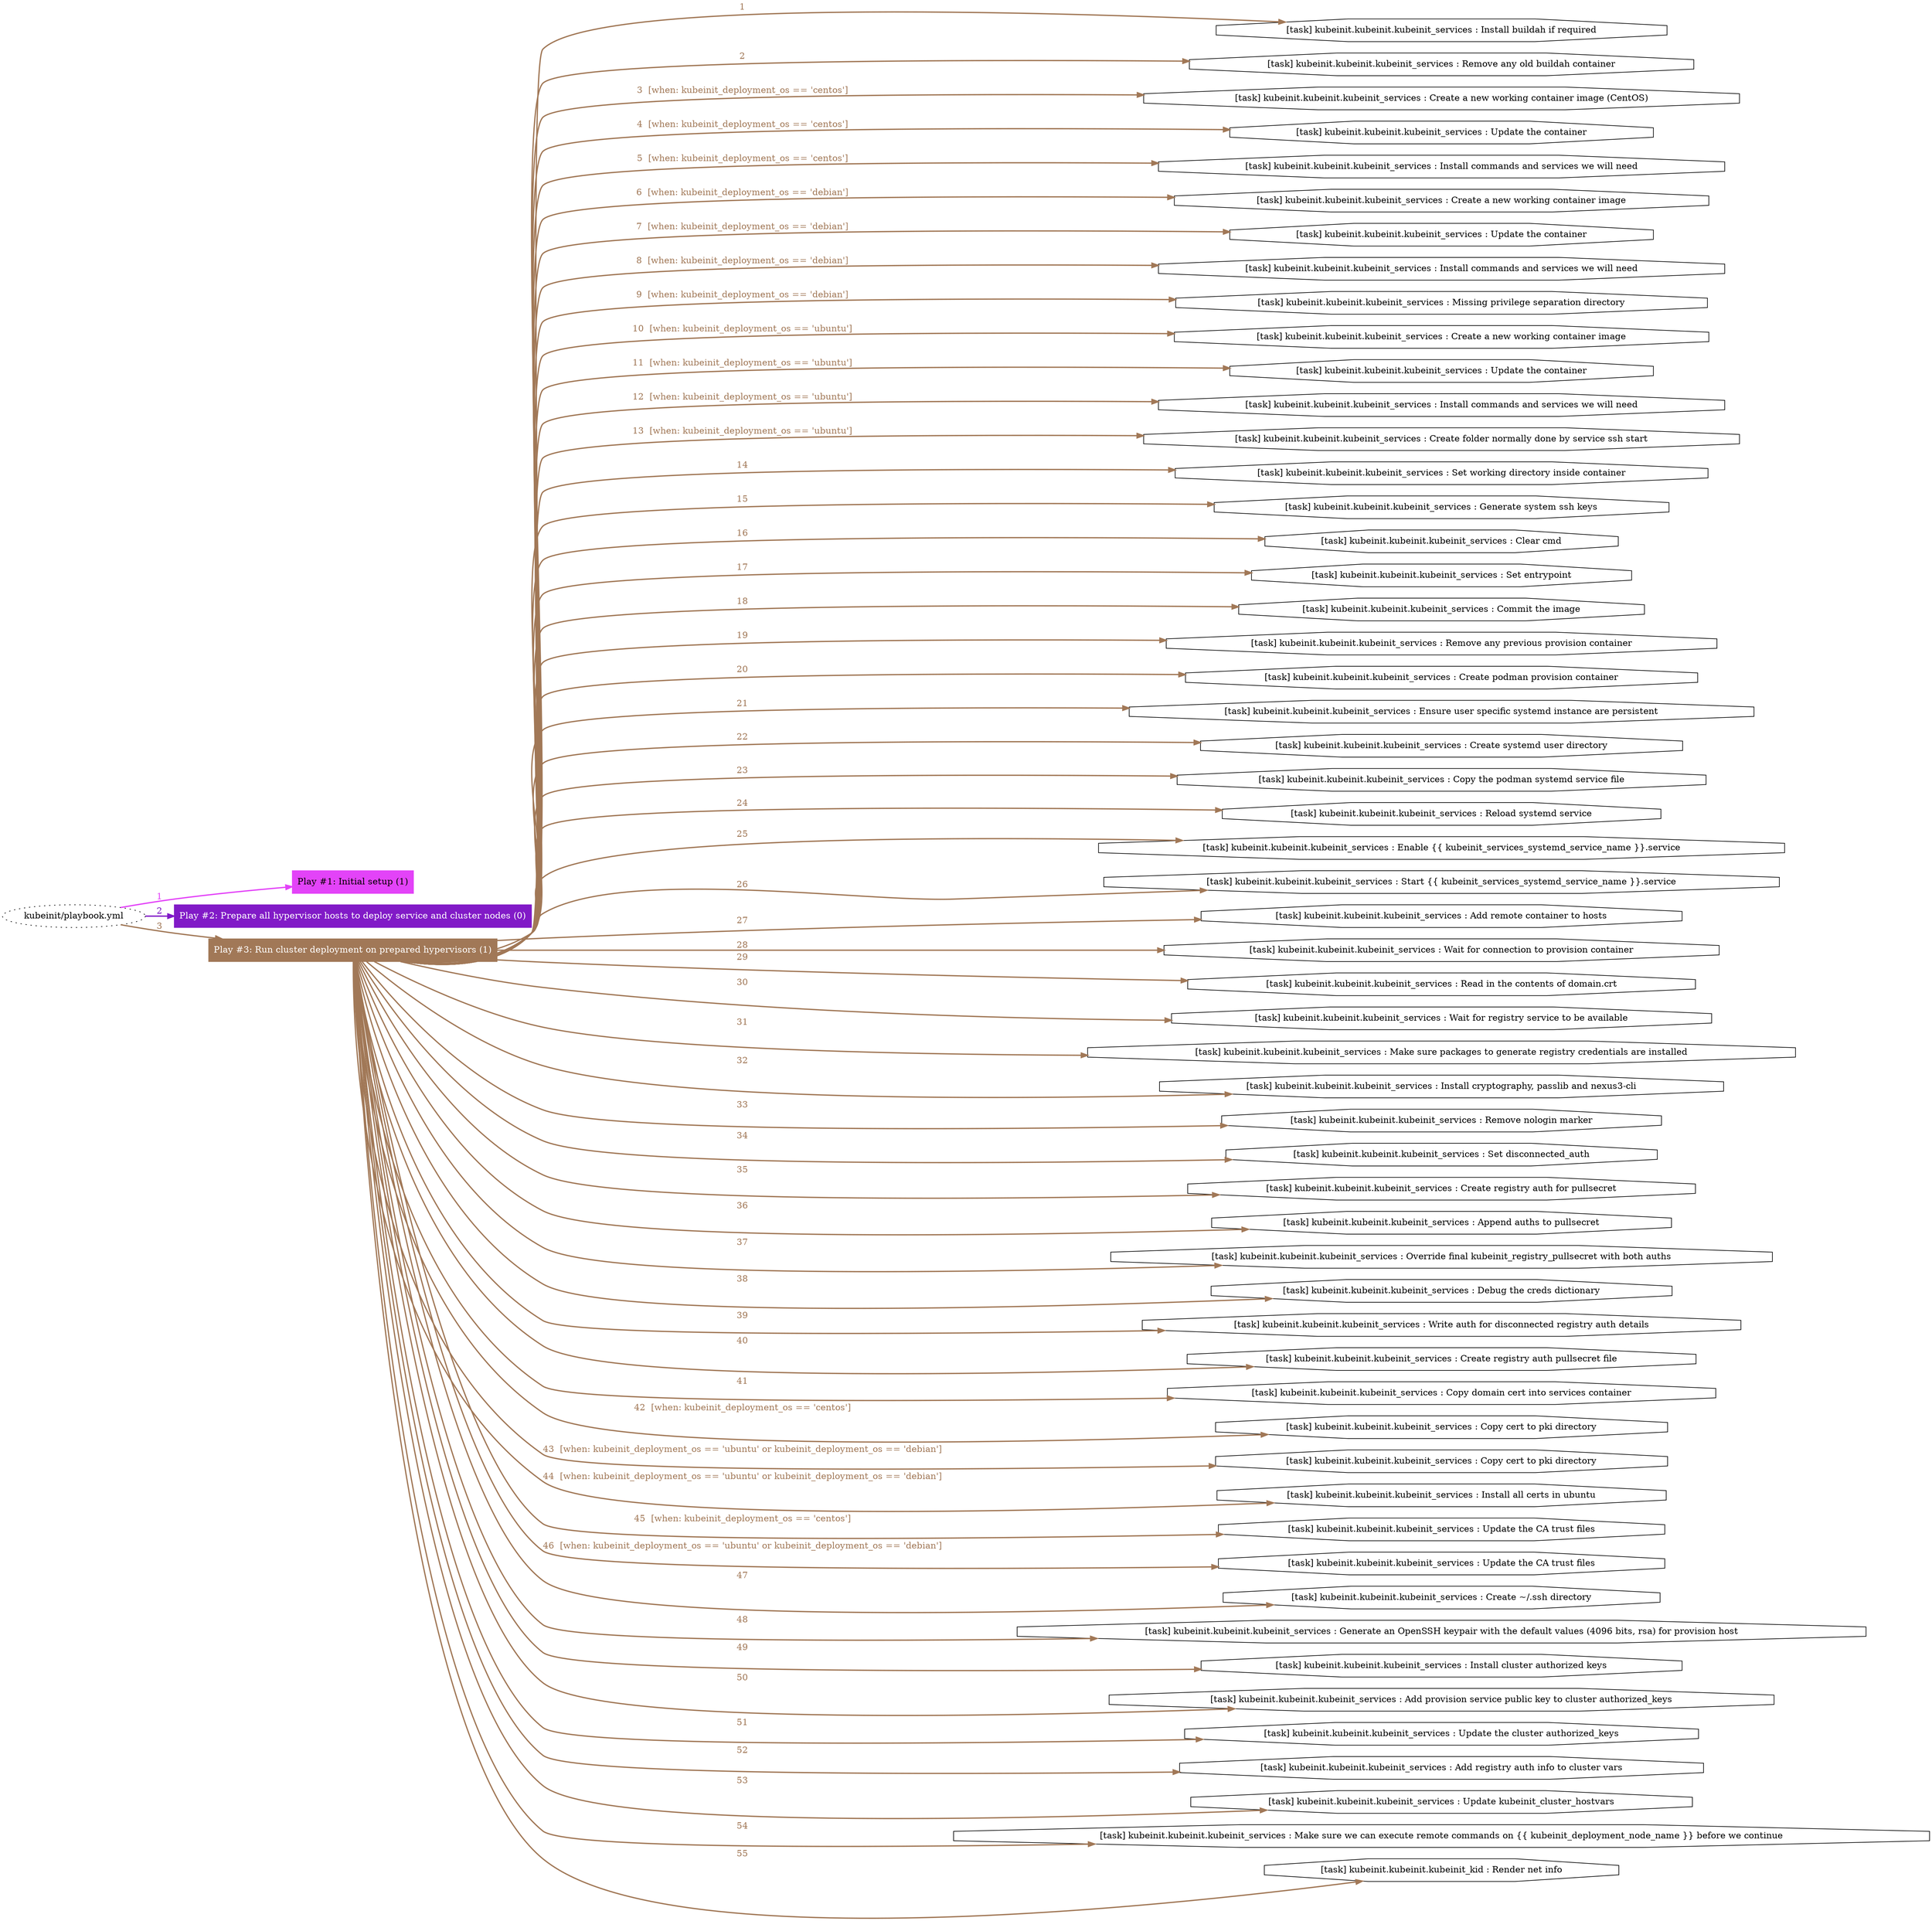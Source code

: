digraph "kubeinit/playbook.yml "{
	graph [concentrate=true ordering=in rankdir=LR ratio=fill]
	edge [esep=5 sep=10]
	"kubeinit/playbook.yml" [id=root_node style=dotted]
	subgraph "Play #1: Initial setup (1) "{
		"Play #1: Initial setup (1)" [color="#e343f8" fontcolor="#000000" id="play_de7acbf8-455f-4ce4-b0c6-6dd6742be5ea" shape=box style=filled tooltip=localhost]
		"kubeinit/playbook.yml" -> "Play #1: Initial setup (1)" [label=1 color="#e343f8" fontcolor="#e343f8" id="edge_d89d15c8-77e3-44af-8577-413202a95781" style=bold]
	}
	subgraph "Play #2: Prepare all hypervisor hosts to deploy service and cluster nodes (0) "{
		"Play #2: Prepare all hypervisor hosts to deploy service and cluster nodes (0)" [color="#811ac7" fontcolor="#ffffff" id="play_927cdda9-9531-4412-aa55-3229f74299f1" shape=box style=filled tooltip=""]
		"kubeinit/playbook.yml" -> "Play #2: Prepare all hypervisor hosts to deploy service and cluster nodes (0)" [label=2 color="#811ac7" fontcolor="#811ac7" id="edge_7ddbf957-60af-4d73-97e5-b97a79ee62f2" style=bold]
	}
	subgraph "Play #3: Run cluster deployment on prepared hypervisors (1) "{
		"Play #3: Run cluster deployment on prepared hypervisors (1)" [color="#a17857" fontcolor="#ffffff" id="play_791ed235-5f85-4f01-bfa1-397d37da2669" shape=box style=filled tooltip=localhost]
		"kubeinit/playbook.yml" -> "Play #3: Run cluster deployment on prepared hypervisors (1)" [label=3 color="#a17857" fontcolor="#a17857" id="edge_52c559d9-b876-40b3-a0b5-ad4df9b4f7da" style=bold]
		"task_ebbac6a8-c395-4ebe-9b2d-cdbbd7eaf245" [label="[task] kubeinit.kubeinit.kubeinit_services : Install buildah if required" id="task_ebbac6a8-c395-4ebe-9b2d-cdbbd7eaf245" shape=octagon tooltip="[task] kubeinit.kubeinit.kubeinit_services : Install buildah if required"]
		"Play #3: Run cluster deployment on prepared hypervisors (1)" -> "task_ebbac6a8-c395-4ebe-9b2d-cdbbd7eaf245" [label=1 color="#a17857" fontcolor="#a17857" id="edge_9a968a71-04d0-4200-bc87-088b58135484" style=bold]
		"task_345731a9-46ba-40e1-91f4-479ccba3374e" [label="[task] kubeinit.kubeinit.kubeinit_services : Remove any old buildah container" id="task_345731a9-46ba-40e1-91f4-479ccba3374e" shape=octagon tooltip="[task] kubeinit.kubeinit.kubeinit_services : Remove any old buildah container"]
		"Play #3: Run cluster deployment on prepared hypervisors (1)" -> "task_345731a9-46ba-40e1-91f4-479ccba3374e" [label=2 color="#a17857" fontcolor="#a17857" id="edge_1a53fc34-7ab8-4c3c-810d-f3f8fdc31567" style=bold]
		"task_86176221-791a-4abe-9114-b7958a52ff14" [label="[task] kubeinit.kubeinit.kubeinit_services : Create a new working container image (CentOS)" id="task_86176221-791a-4abe-9114-b7958a52ff14" shape=octagon tooltip="[task] kubeinit.kubeinit.kubeinit_services : Create a new working container image (CentOS)"]
		"Play #3: Run cluster deployment on prepared hypervisors (1)" -> "task_86176221-791a-4abe-9114-b7958a52ff14" [label="3  [when: kubeinit_deployment_os == 'centos']" color="#a17857" fontcolor="#a17857" id="edge_b964962b-9c91-4f29-89b4-8bbb84193056" style=bold]
		"task_023a3007-103b-4bf8-a4c3-d1f0096cbc4f" [label="[task] kubeinit.kubeinit.kubeinit_services : Update the container" id="task_023a3007-103b-4bf8-a4c3-d1f0096cbc4f" shape=octagon tooltip="[task] kubeinit.kubeinit.kubeinit_services : Update the container"]
		"Play #3: Run cluster deployment on prepared hypervisors (1)" -> "task_023a3007-103b-4bf8-a4c3-d1f0096cbc4f" [label="4  [when: kubeinit_deployment_os == 'centos']" color="#a17857" fontcolor="#a17857" id="edge_e2242761-2074-4d9e-9bca-03b68d42b776" style=bold]
		"task_b533dfab-e604-4f45-86fe-a7ee252c6771" [label="[task] kubeinit.kubeinit.kubeinit_services : Install commands and services we will need" id="task_b533dfab-e604-4f45-86fe-a7ee252c6771" shape=octagon tooltip="[task] kubeinit.kubeinit.kubeinit_services : Install commands and services we will need"]
		"Play #3: Run cluster deployment on prepared hypervisors (1)" -> "task_b533dfab-e604-4f45-86fe-a7ee252c6771" [label="5  [when: kubeinit_deployment_os == 'centos']" color="#a17857" fontcolor="#a17857" id="edge_ddc8d66e-58b1-403c-ab3d-6c03fca69c11" style=bold]
		"task_51f11be7-01ef-4450-9ab3-3254477bb896" [label="[task] kubeinit.kubeinit.kubeinit_services : Create a new working container image" id="task_51f11be7-01ef-4450-9ab3-3254477bb896" shape=octagon tooltip="[task] kubeinit.kubeinit.kubeinit_services : Create a new working container image"]
		"Play #3: Run cluster deployment on prepared hypervisors (1)" -> "task_51f11be7-01ef-4450-9ab3-3254477bb896" [label="6  [when: kubeinit_deployment_os == 'debian']" color="#a17857" fontcolor="#a17857" id="edge_9442e25a-ad11-45ed-91af-e466bb7f5204" style=bold]
		"task_f120cd21-0083-4587-b721-094ff5fd42de" [label="[task] kubeinit.kubeinit.kubeinit_services : Update the container" id="task_f120cd21-0083-4587-b721-094ff5fd42de" shape=octagon tooltip="[task] kubeinit.kubeinit.kubeinit_services : Update the container"]
		"Play #3: Run cluster deployment on prepared hypervisors (1)" -> "task_f120cd21-0083-4587-b721-094ff5fd42de" [label="7  [when: kubeinit_deployment_os == 'debian']" color="#a17857" fontcolor="#a17857" id="edge_dd6a8a06-c6fb-4f4f-b3df-277ce5c1db68" style=bold]
		"task_cb7e8adf-74a6-4fe9-bcda-9fcb16184876" [label="[task] kubeinit.kubeinit.kubeinit_services : Install commands and services we will need" id="task_cb7e8adf-74a6-4fe9-bcda-9fcb16184876" shape=octagon tooltip="[task] kubeinit.kubeinit.kubeinit_services : Install commands and services we will need"]
		"Play #3: Run cluster deployment on prepared hypervisors (1)" -> "task_cb7e8adf-74a6-4fe9-bcda-9fcb16184876" [label="8  [when: kubeinit_deployment_os == 'debian']" color="#a17857" fontcolor="#a17857" id="edge_804c099c-fe23-4ed7-861b-562e18c3c857" style=bold]
		"task_00b0455f-431d-4065-becb-f1f86a5b5525" [label="[task] kubeinit.kubeinit.kubeinit_services : Missing privilege separation directory" id="task_00b0455f-431d-4065-becb-f1f86a5b5525" shape=octagon tooltip="[task] kubeinit.kubeinit.kubeinit_services : Missing privilege separation directory"]
		"Play #3: Run cluster deployment on prepared hypervisors (1)" -> "task_00b0455f-431d-4065-becb-f1f86a5b5525" [label="9  [when: kubeinit_deployment_os == 'debian']" color="#a17857" fontcolor="#a17857" id="edge_942d9e39-aaac-42c2-9083-ad5458d74362" style=bold]
		"task_3e64a531-67a7-4060-ad9e-df78abeeab77" [label="[task] kubeinit.kubeinit.kubeinit_services : Create a new working container image" id="task_3e64a531-67a7-4060-ad9e-df78abeeab77" shape=octagon tooltip="[task] kubeinit.kubeinit.kubeinit_services : Create a new working container image"]
		"Play #3: Run cluster deployment on prepared hypervisors (1)" -> "task_3e64a531-67a7-4060-ad9e-df78abeeab77" [label="10  [when: kubeinit_deployment_os == 'ubuntu']" color="#a17857" fontcolor="#a17857" id="edge_8dd2ee95-a96f-4af5-ad07-4954c9c12694" style=bold]
		"task_1bf26956-ed72-4484-83ab-eaab2f821612" [label="[task] kubeinit.kubeinit.kubeinit_services : Update the container" id="task_1bf26956-ed72-4484-83ab-eaab2f821612" shape=octagon tooltip="[task] kubeinit.kubeinit.kubeinit_services : Update the container"]
		"Play #3: Run cluster deployment on prepared hypervisors (1)" -> "task_1bf26956-ed72-4484-83ab-eaab2f821612" [label="11  [when: kubeinit_deployment_os == 'ubuntu']" color="#a17857" fontcolor="#a17857" id="edge_71f9ba6b-0c32-4295-8352-bdbdc9d861d2" style=bold]
		"task_fe53afbf-5eab-45e0-8909-f6c4b8c953c1" [label="[task] kubeinit.kubeinit.kubeinit_services : Install commands and services we will need" id="task_fe53afbf-5eab-45e0-8909-f6c4b8c953c1" shape=octagon tooltip="[task] kubeinit.kubeinit.kubeinit_services : Install commands and services we will need"]
		"Play #3: Run cluster deployment on prepared hypervisors (1)" -> "task_fe53afbf-5eab-45e0-8909-f6c4b8c953c1" [label="12  [when: kubeinit_deployment_os == 'ubuntu']" color="#a17857" fontcolor="#a17857" id="edge_b1ef9537-0098-46ab-a8d4-57d6c28d871d" style=bold]
		"task_4e36fda1-2738-43b1-8b96-9b2fdc255a3d" [label="[task] kubeinit.kubeinit.kubeinit_services : Create folder normally done by service ssh start" id="task_4e36fda1-2738-43b1-8b96-9b2fdc255a3d" shape=octagon tooltip="[task] kubeinit.kubeinit.kubeinit_services : Create folder normally done by service ssh start"]
		"Play #3: Run cluster deployment on prepared hypervisors (1)" -> "task_4e36fda1-2738-43b1-8b96-9b2fdc255a3d" [label="13  [when: kubeinit_deployment_os == 'ubuntu']" color="#a17857" fontcolor="#a17857" id="edge_46200790-d4cc-48e6-9976-f270c9faa687" style=bold]
		"task_092bb6ff-7067-4ffa-a9c3-e67c81a67a46" [label="[task] kubeinit.kubeinit.kubeinit_services : Set working directory inside container" id="task_092bb6ff-7067-4ffa-a9c3-e67c81a67a46" shape=octagon tooltip="[task] kubeinit.kubeinit.kubeinit_services : Set working directory inside container"]
		"Play #3: Run cluster deployment on prepared hypervisors (1)" -> "task_092bb6ff-7067-4ffa-a9c3-e67c81a67a46" [label=14 color="#a17857" fontcolor="#a17857" id="edge_787573ee-339a-4ce2-8283-4a44ac4badf2" style=bold]
		"task_9102895e-580e-4a63-ab82-4b8911199596" [label="[task] kubeinit.kubeinit.kubeinit_services : Generate system ssh keys" id="task_9102895e-580e-4a63-ab82-4b8911199596" shape=octagon tooltip="[task] kubeinit.kubeinit.kubeinit_services : Generate system ssh keys"]
		"Play #3: Run cluster deployment on prepared hypervisors (1)" -> "task_9102895e-580e-4a63-ab82-4b8911199596" [label=15 color="#a17857" fontcolor="#a17857" id="edge_8ae30a40-f8a6-4ee0-a0d8-df876b17cb1e" style=bold]
		"task_70e9e9b7-faa0-414c-9b3a-4e2f1fd6bcea" [label="[task] kubeinit.kubeinit.kubeinit_services : Clear cmd" id="task_70e9e9b7-faa0-414c-9b3a-4e2f1fd6bcea" shape=octagon tooltip="[task] kubeinit.kubeinit.kubeinit_services : Clear cmd"]
		"Play #3: Run cluster deployment on prepared hypervisors (1)" -> "task_70e9e9b7-faa0-414c-9b3a-4e2f1fd6bcea" [label=16 color="#a17857" fontcolor="#a17857" id="edge_67b20b5f-7374-4ee1-9d98-96e7312bf716" style=bold]
		"task_30f030f5-104a-497b-8e21-18d6364891cc" [label="[task] kubeinit.kubeinit.kubeinit_services : Set entrypoint" id="task_30f030f5-104a-497b-8e21-18d6364891cc" shape=octagon tooltip="[task] kubeinit.kubeinit.kubeinit_services : Set entrypoint"]
		"Play #3: Run cluster deployment on prepared hypervisors (1)" -> "task_30f030f5-104a-497b-8e21-18d6364891cc" [label=17 color="#a17857" fontcolor="#a17857" id="edge_63c40fba-6854-4403-b651-0352f72b9a09" style=bold]
		"task_5e8e4c64-c0c2-4c88-94f8-92c1a09d658a" [label="[task] kubeinit.kubeinit.kubeinit_services : Commit the image" id="task_5e8e4c64-c0c2-4c88-94f8-92c1a09d658a" shape=octagon tooltip="[task] kubeinit.kubeinit.kubeinit_services : Commit the image"]
		"Play #3: Run cluster deployment on prepared hypervisors (1)" -> "task_5e8e4c64-c0c2-4c88-94f8-92c1a09d658a" [label=18 color="#a17857" fontcolor="#a17857" id="edge_b62c52c9-a429-440d-be81-2d36bbc669f3" style=bold]
		"task_886ff1ff-3ae1-46a3-8c01-127d909c54de" [label="[task] kubeinit.kubeinit.kubeinit_services : Remove any previous provision container" id="task_886ff1ff-3ae1-46a3-8c01-127d909c54de" shape=octagon tooltip="[task] kubeinit.kubeinit.kubeinit_services : Remove any previous provision container"]
		"Play #3: Run cluster deployment on prepared hypervisors (1)" -> "task_886ff1ff-3ae1-46a3-8c01-127d909c54de" [label=19 color="#a17857" fontcolor="#a17857" id="edge_d5436bf7-899c-4c97-955c-bc4bb62689ac" style=bold]
		"task_31b281ed-9bed-4783-a1b8-f409fb3856f4" [label="[task] kubeinit.kubeinit.kubeinit_services : Create podman provision container" id="task_31b281ed-9bed-4783-a1b8-f409fb3856f4" shape=octagon tooltip="[task] kubeinit.kubeinit.kubeinit_services : Create podman provision container"]
		"Play #3: Run cluster deployment on prepared hypervisors (1)" -> "task_31b281ed-9bed-4783-a1b8-f409fb3856f4" [label=20 color="#a17857" fontcolor="#a17857" id="edge_ffd8aebe-74a1-4e9e-81dc-f34b312f2738" style=bold]
		"task_d4a7f0cc-5378-4713-be6e-71ddb8bcb848" [label="[task] kubeinit.kubeinit.kubeinit_services : Ensure user specific systemd instance are persistent" id="task_d4a7f0cc-5378-4713-be6e-71ddb8bcb848" shape=octagon tooltip="[task] kubeinit.kubeinit.kubeinit_services : Ensure user specific systemd instance are persistent"]
		"Play #3: Run cluster deployment on prepared hypervisors (1)" -> "task_d4a7f0cc-5378-4713-be6e-71ddb8bcb848" [label=21 color="#a17857" fontcolor="#a17857" id="edge_112cfa66-7af9-46f2-bfbc-615fd248ff40" style=bold]
		"task_856cc832-d286-4a77-b633-d0440275d8d9" [label="[task] kubeinit.kubeinit.kubeinit_services : Create systemd user directory" id="task_856cc832-d286-4a77-b633-d0440275d8d9" shape=octagon tooltip="[task] kubeinit.kubeinit.kubeinit_services : Create systemd user directory"]
		"Play #3: Run cluster deployment on prepared hypervisors (1)" -> "task_856cc832-d286-4a77-b633-d0440275d8d9" [label=22 color="#a17857" fontcolor="#a17857" id="edge_70fc641b-e868-4a1b-b3bc-469c93840e74" style=bold]
		"task_49008ab8-06b6-4350-8fef-6821117a1720" [label="[task] kubeinit.kubeinit.kubeinit_services : Copy the podman systemd service file" id="task_49008ab8-06b6-4350-8fef-6821117a1720" shape=octagon tooltip="[task] kubeinit.kubeinit.kubeinit_services : Copy the podman systemd service file"]
		"Play #3: Run cluster deployment on prepared hypervisors (1)" -> "task_49008ab8-06b6-4350-8fef-6821117a1720" [label=23 color="#a17857" fontcolor="#a17857" id="edge_476b9103-68ee-42be-8d69-f5c74092b7bb" style=bold]
		"task_2551f6c2-72b8-4437-b4fa-653d46738d5b" [label="[task] kubeinit.kubeinit.kubeinit_services : Reload systemd service" id="task_2551f6c2-72b8-4437-b4fa-653d46738d5b" shape=octagon tooltip="[task] kubeinit.kubeinit.kubeinit_services : Reload systemd service"]
		"Play #3: Run cluster deployment on prepared hypervisors (1)" -> "task_2551f6c2-72b8-4437-b4fa-653d46738d5b" [label=24 color="#a17857" fontcolor="#a17857" id="edge_ebba0ced-3df4-45e7-8996-63446edec1ce" style=bold]
		"task_1f373b0e-df2a-49aa-a301-b9e9832c42e1" [label="[task] kubeinit.kubeinit.kubeinit_services : Enable {{ kubeinit_services_systemd_service_name }}.service" id="task_1f373b0e-df2a-49aa-a301-b9e9832c42e1" shape=octagon tooltip="[task] kubeinit.kubeinit.kubeinit_services : Enable {{ kubeinit_services_systemd_service_name }}.service"]
		"Play #3: Run cluster deployment on prepared hypervisors (1)" -> "task_1f373b0e-df2a-49aa-a301-b9e9832c42e1" [label=25 color="#a17857" fontcolor="#a17857" id="edge_50d971fa-ad15-4505-ad6e-90811650e67e" style=bold]
		"task_2546d932-ad90-4ab9-8fe7-eabca423b9de" [label="[task] kubeinit.kubeinit.kubeinit_services : Start {{ kubeinit_services_systemd_service_name }}.service" id="task_2546d932-ad90-4ab9-8fe7-eabca423b9de" shape=octagon tooltip="[task] kubeinit.kubeinit.kubeinit_services : Start {{ kubeinit_services_systemd_service_name }}.service"]
		"Play #3: Run cluster deployment on prepared hypervisors (1)" -> "task_2546d932-ad90-4ab9-8fe7-eabca423b9de" [label=26 color="#a17857" fontcolor="#a17857" id="edge_7eabf0a3-7bea-40bf-9be6-06e2ec0c8980" style=bold]
		"task_0389a95b-a339-421f-9502-718d2a8de6b3" [label="[task] kubeinit.kubeinit.kubeinit_services : Add remote container to hosts" id="task_0389a95b-a339-421f-9502-718d2a8de6b3" shape=octagon tooltip="[task] kubeinit.kubeinit.kubeinit_services : Add remote container to hosts"]
		"Play #3: Run cluster deployment on prepared hypervisors (1)" -> "task_0389a95b-a339-421f-9502-718d2a8de6b3" [label=27 color="#a17857" fontcolor="#a17857" id="edge_fd5a3596-2a02-4448-89a3-e6ce3239df91" style=bold]
		"task_cec26ed5-19a9-405d-a6df-31df7b985def" [label="[task] kubeinit.kubeinit.kubeinit_services : Wait for connection to provision container" id="task_cec26ed5-19a9-405d-a6df-31df7b985def" shape=octagon tooltip="[task] kubeinit.kubeinit.kubeinit_services : Wait for connection to provision container"]
		"Play #3: Run cluster deployment on prepared hypervisors (1)" -> "task_cec26ed5-19a9-405d-a6df-31df7b985def" [label=28 color="#a17857" fontcolor="#a17857" id="edge_8ebb8604-9c3f-4af9-b82b-91b54401cb34" style=bold]
		"task_cccd2e58-e48a-4741-9846-99c7370a5cb8" [label="[task] kubeinit.kubeinit.kubeinit_services : Read in the contents of domain.crt" id="task_cccd2e58-e48a-4741-9846-99c7370a5cb8" shape=octagon tooltip="[task] kubeinit.kubeinit.kubeinit_services : Read in the contents of domain.crt"]
		"Play #3: Run cluster deployment on prepared hypervisors (1)" -> "task_cccd2e58-e48a-4741-9846-99c7370a5cb8" [label=29 color="#a17857" fontcolor="#a17857" id="edge_4be43a4c-3c37-40cb-9bc8-9aa84f24336c" style=bold]
		"task_bbe97ad8-6dc3-45e5-8c1c-73306056175f" [label="[task] kubeinit.kubeinit.kubeinit_services : Wait for registry service to be available" id="task_bbe97ad8-6dc3-45e5-8c1c-73306056175f" shape=octagon tooltip="[task] kubeinit.kubeinit.kubeinit_services : Wait for registry service to be available"]
		"Play #3: Run cluster deployment on prepared hypervisors (1)" -> "task_bbe97ad8-6dc3-45e5-8c1c-73306056175f" [label=30 color="#a17857" fontcolor="#a17857" id="edge_d870385a-68fa-4d3e-9f7d-a7158a248131" style=bold]
		"task_d4498ddd-922f-4c3c-9166-8de07236552d" [label="[task] kubeinit.kubeinit.kubeinit_services : Make sure packages to generate registry credentials are installed" id="task_d4498ddd-922f-4c3c-9166-8de07236552d" shape=octagon tooltip="[task] kubeinit.kubeinit.kubeinit_services : Make sure packages to generate registry credentials are installed"]
		"Play #3: Run cluster deployment on prepared hypervisors (1)" -> "task_d4498ddd-922f-4c3c-9166-8de07236552d" [label=31 color="#a17857" fontcolor="#a17857" id="edge_aa241ac8-ffe8-4fd7-8b9c-996eab2dbcaa" style=bold]
		"task_581f2f69-5fb2-44f1-a1f9-a97f6b0ab730" [label="[task] kubeinit.kubeinit.kubeinit_services : Install cryptography, passlib and nexus3-cli" id="task_581f2f69-5fb2-44f1-a1f9-a97f6b0ab730" shape=octagon tooltip="[task] kubeinit.kubeinit.kubeinit_services : Install cryptography, passlib and nexus3-cli"]
		"Play #3: Run cluster deployment on prepared hypervisors (1)" -> "task_581f2f69-5fb2-44f1-a1f9-a97f6b0ab730" [label=32 color="#a17857" fontcolor="#a17857" id="edge_0ea87d6a-dbd6-47eb-a66e-605fe22bfd94" style=bold]
		"task_97237bf6-04d6-4f2d-b658-6e21680ba77a" [label="[task] kubeinit.kubeinit.kubeinit_services : Remove nologin marker" id="task_97237bf6-04d6-4f2d-b658-6e21680ba77a" shape=octagon tooltip="[task] kubeinit.kubeinit.kubeinit_services : Remove nologin marker"]
		"Play #3: Run cluster deployment on prepared hypervisors (1)" -> "task_97237bf6-04d6-4f2d-b658-6e21680ba77a" [label=33 color="#a17857" fontcolor="#a17857" id="edge_4b1e1832-5b9c-4244-b4d0-e8299ae36d67" style=bold]
		"task_c464bc01-10b5-4438-ad9f-24835d5cf13b" [label="[task] kubeinit.kubeinit.kubeinit_services : Set disconnected_auth" id="task_c464bc01-10b5-4438-ad9f-24835d5cf13b" shape=octagon tooltip="[task] kubeinit.kubeinit.kubeinit_services : Set disconnected_auth"]
		"Play #3: Run cluster deployment on prepared hypervisors (1)" -> "task_c464bc01-10b5-4438-ad9f-24835d5cf13b" [label=34 color="#a17857" fontcolor="#a17857" id="edge_280c4a00-24ff-457f-a8bb-e48a418dee03" style=bold]
		"task_f9481866-d84f-44db-bb08-f30f0ff0b0fe" [label="[task] kubeinit.kubeinit.kubeinit_services : Create registry auth for pullsecret" id="task_f9481866-d84f-44db-bb08-f30f0ff0b0fe" shape=octagon tooltip="[task] kubeinit.kubeinit.kubeinit_services : Create registry auth for pullsecret"]
		"Play #3: Run cluster deployment on prepared hypervisors (1)" -> "task_f9481866-d84f-44db-bb08-f30f0ff0b0fe" [label=35 color="#a17857" fontcolor="#a17857" id="edge_6104a97e-5226-4f76-bb2c-5e5d0cf45b8c" style=bold]
		"task_0f24a43a-dc48-4df8-b780-b83b6dd36b1a" [label="[task] kubeinit.kubeinit.kubeinit_services : Append auths to pullsecret" id="task_0f24a43a-dc48-4df8-b780-b83b6dd36b1a" shape=octagon tooltip="[task] kubeinit.kubeinit.kubeinit_services : Append auths to pullsecret"]
		"Play #3: Run cluster deployment on prepared hypervisors (1)" -> "task_0f24a43a-dc48-4df8-b780-b83b6dd36b1a" [label=36 color="#a17857" fontcolor="#a17857" id="edge_ea90c6f1-6f30-4188-9ec8-4f457f4a7e69" style=bold]
		"task_7cb3e301-3974-40bf-9af1-33ff3753140a" [label="[task] kubeinit.kubeinit.kubeinit_services : Override final kubeinit_registry_pullsecret with both auths" id="task_7cb3e301-3974-40bf-9af1-33ff3753140a" shape=octagon tooltip="[task] kubeinit.kubeinit.kubeinit_services : Override final kubeinit_registry_pullsecret with both auths"]
		"Play #3: Run cluster deployment on prepared hypervisors (1)" -> "task_7cb3e301-3974-40bf-9af1-33ff3753140a" [label=37 color="#a17857" fontcolor="#a17857" id="edge_cc03ad14-49f6-47a8-8dcb-46f24cf1f9f3" style=bold]
		"task_eeefa69f-6be5-4e02-b7d5-da32afab1699" [label="[task] kubeinit.kubeinit.kubeinit_services : Debug the creds dictionary" id="task_eeefa69f-6be5-4e02-b7d5-da32afab1699" shape=octagon tooltip="[task] kubeinit.kubeinit.kubeinit_services : Debug the creds dictionary"]
		"Play #3: Run cluster deployment on prepared hypervisors (1)" -> "task_eeefa69f-6be5-4e02-b7d5-da32afab1699" [label=38 color="#a17857" fontcolor="#a17857" id="edge_5ef58abd-8459-46f4-a881-033d2fddd17e" style=bold]
		"task_b764fa61-85eb-4893-b5ae-a9f4fb5862d4" [label="[task] kubeinit.kubeinit.kubeinit_services : Write auth for disconnected registry auth details" id="task_b764fa61-85eb-4893-b5ae-a9f4fb5862d4" shape=octagon tooltip="[task] kubeinit.kubeinit.kubeinit_services : Write auth for disconnected registry auth details"]
		"Play #3: Run cluster deployment on prepared hypervisors (1)" -> "task_b764fa61-85eb-4893-b5ae-a9f4fb5862d4" [label=39 color="#a17857" fontcolor="#a17857" id="edge_29c30cd1-8d2f-4b06-a5df-80147000d3fb" style=bold]
		"task_99be3cce-e69d-4585-a50e-97f0e13692d7" [label="[task] kubeinit.kubeinit.kubeinit_services : Create registry auth pullsecret file" id="task_99be3cce-e69d-4585-a50e-97f0e13692d7" shape=octagon tooltip="[task] kubeinit.kubeinit.kubeinit_services : Create registry auth pullsecret file"]
		"Play #3: Run cluster deployment on prepared hypervisors (1)" -> "task_99be3cce-e69d-4585-a50e-97f0e13692d7" [label=40 color="#a17857" fontcolor="#a17857" id="edge_904d8739-7e9d-40dd-9696-11d4241a61db" style=bold]
		"task_63beeed1-2e9a-42e6-a74e-ab4634777a3e" [label="[task] kubeinit.kubeinit.kubeinit_services : Copy domain cert into services container" id="task_63beeed1-2e9a-42e6-a74e-ab4634777a3e" shape=octagon tooltip="[task] kubeinit.kubeinit.kubeinit_services : Copy domain cert into services container"]
		"Play #3: Run cluster deployment on prepared hypervisors (1)" -> "task_63beeed1-2e9a-42e6-a74e-ab4634777a3e" [label=41 color="#a17857" fontcolor="#a17857" id="edge_a6474a3d-b86d-43b6-b3b2-0025969acd27" style=bold]
		"task_5ce510af-62a1-4066-b6b2-4b40a0ac7b66" [label="[task] kubeinit.kubeinit.kubeinit_services : Copy cert to pki directory" id="task_5ce510af-62a1-4066-b6b2-4b40a0ac7b66" shape=octagon tooltip="[task] kubeinit.kubeinit.kubeinit_services : Copy cert to pki directory"]
		"Play #3: Run cluster deployment on prepared hypervisors (1)" -> "task_5ce510af-62a1-4066-b6b2-4b40a0ac7b66" [label="42  [when: kubeinit_deployment_os == 'centos']" color="#a17857" fontcolor="#a17857" id="edge_14f3e794-0015-4b77-8587-15d45bb4fc97" style=bold]
		"task_3e54c65f-d62c-4de9-87de-a20e5089511b" [label="[task] kubeinit.kubeinit.kubeinit_services : Copy cert to pki directory" id="task_3e54c65f-d62c-4de9-87de-a20e5089511b" shape=octagon tooltip="[task] kubeinit.kubeinit.kubeinit_services : Copy cert to pki directory"]
		"Play #3: Run cluster deployment on prepared hypervisors (1)" -> "task_3e54c65f-d62c-4de9-87de-a20e5089511b" [label="43  [when: kubeinit_deployment_os == 'ubuntu' or kubeinit_deployment_os == 'debian']" color="#a17857" fontcolor="#a17857" id="edge_b712d6bc-9a6d-4f5c-a153-dc1ccc1216af" style=bold]
		"task_9ff8f639-6531-46a2-a529-8a7db341ec4e" [label="[task] kubeinit.kubeinit.kubeinit_services : Install all certs in ubuntu" id="task_9ff8f639-6531-46a2-a529-8a7db341ec4e" shape=octagon tooltip="[task] kubeinit.kubeinit.kubeinit_services : Install all certs in ubuntu"]
		"Play #3: Run cluster deployment on prepared hypervisors (1)" -> "task_9ff8f639-6531-46a2-a529-8a7db341ec4e" [label="44  [when: kubeinit_deployment_os == 'ubuntu' or kubeinit_deployment_os == 'debian']" color="#a17857" fontcolor="#a17857" id="edge_daf27c1a-b5c8-47f0-9451-f7a49d22c58b" style=bold]
		"task_f2301744-db53-4e3b-8fff-195dbfe4e9e4" [label="[task] kubeinit.kubeinit.kubeinit_services : Update the CA trust files" id="task_f2301744-db53-4e3b-8fff-195dbfe4e9e4" shape=octagon tooltip="[task] kubeinit.kubeinit.kubeinit_services : Update the CA trust files"]
		"Play #3: Run cluster deployment on prepared hypervisors (1)" -> "task_f2301744-db53-4e3b-8fff-195dbfe4e9e4" [label="45  [when: kubeinit_deployment_os == 'centos']" color="#a17857" fontcolor="#a17857" id="edge_b8e3eb85-d288-48bd-b7b6-e57859b0521a" style=bold]
		"task_42547883-e892-4525-abc3-5854cb8e8b0c" [label="[task] kubeinit.kubeinit.kubeinit_services : Update the CA trust files" id="task_42547883-e892-4525-abc3-5854cb8e8b0c" shape=octagon tooltip="[task] kubeinit.kubeinit.kubeinit_services : Update the CA trust files"]
		"Play #3: Run cluster deployment on prepared hypervisors (1)" -> "task_42547883-e892-4525-abc3-5854cb8e8b0c" [label="46  [when: kubeinit_deployment_os == 'ubuntu' or kubeinit_deployment_os == 'debian']" color="#a17857" fontcolor="#a17857" id="edge_09bcd17c-8e09-4810-8cde-2a84ae450350" style=bold]
		"task_ea01c0cc-183a-4502-ba34-89a78bec73ec" [label="[task] kubeinit.kubeinit.kubeinit_services : Create ~/.ssh directory" id="task_ea01c0cc-183a-4502-ba34-89a78bec73ec" shape=octagon tooltip="[task] kubeinit.kubeinit.kubeinit_services : Create ~/.ssh directory"]
		"Play #3: Run cluster deployment on prepared hypervisors (1)" -> "task_ea01c0cc-183a-4502-ba34-89a78bec73ec" [label=47 color="#a17857" fontcolor="#a17857" id="edge_4b62aa86-8eed-4a4b-9be5-87f080f8e628" style=bold]
		"task_de50585a-bd3a-4dcd-9a47-c3ea2c524020" [label="[task] kubeinit.kubeinit.kubeinit_services : Generate an OpenSSH keypair with the default values (4096 bits, rsa) for provision host" id="task_de50585a-bd3a-4dcd-9a47-c3ea2c524020" shape=octagon tooltip="[task] kubeinit.kubeinit.kubeinit_services : Generate an OpenSSH keypair with the default values (4096 bits, rsa) for provision host"]
		"Play #3: Run cluster deployment on prepared hypervisors (1)" -> "task_de50585a-bd3a-4dcd-9a47-c3ea2c524020" [label=48 color="#a17857" fontcolor="#a17857" id="edge_0253bcdb-3c58-49da-8236-6bb4ad304224" style=bold]
		"task_081540fe-b394-4bc4-add2-95ab4ef8b071" [label="[task] kubeinit.kubeinit.kubeinit_services : Install cluster authorized keys" id="task_081540fe-b394-4bc4-add2-95ab4ef8b071" shape=octagon tooltip="[task] kubeinit.kubeinit.kubeinit_services : Install cluster authorized keys"]
		"Play #3: Run cluster deployment on prepared hypervisors (1)" -> "task_081540fe-b394-4bc4-add2-95ab4ef8b071" [label=49 color="#a17857" fontcolor="#a17857" id="edge_95ac4794-9219-4088-96d9-ab0a29225f0b" style=bold]
		"task_13b8bd06-b746-41f6-9e3c-c33a617edb87" [label="[task] kubeinit.kubeinit.kubeinit_services : Add provision service public key to cluster authorized_keys" id="task_13b8bd06-b746-41f6-9e3c-c33a617edb87" shape=octagon tooltip="[task] kubeinit.kubeinit.kubeinit_services : Add provision service public key to cluster authorized_keys"]
		"Play #3: Run cluster deployment on prepared hypervisors (1)" -> "task_13b8bd06-b746-41f6-9e3c-c33a617edb87" [label=50 color="#a17857" fontcolor="#a17857" id="edge_30afbf10-4e30-4149-a3a2-c64f08caee66" style=bold]
		"task_a05c6a90-c679-473c-b24a-8ec3fd0f5a01" [label="[task] kubeinit.kubeinit.kubeinit_services : Update the cluster authorized_keys" id="task_a05c6a90-c679-473c-b24a-8ec3fd0f5a01" shape=octagon tooltip="[task] kubeinit.kubeinit.kubeinit_services : Update the cluster authorized_keys"]
		"Play #3: Run cluster deployment on prepared hypervisors (1)" -> "task_a05c6a90-c679-473c-b24a-8ec3fd0f5a01" [label=51 color="#a17857" fontcolor="#a17857" id="edge_9ff5ffff-55ee-413f-aa8c-afb287b4ec00" style=bold]
		"task_acc360fb-f211-4919-bcba-532638e022e8" [label="[task] kubeinit.kubeinit.kubeinit_services : Add registry auth info to cluster vars" id="task_acc360fb-f211-4919-bcba-532638e022e8" shape=octagon tooltip="[task] kubeinit.kubeinit.kubeinit_services : Add registry auth info to cluster vars"]
		"Play #3: Run cluster deployment on prepared hypervisors (1)" -> "task_acc360fb-f211-4919-bcba-532638e022e8" [label=52 color="#a17857" fontcolor="#a17857" id="edge_d00b54bc-a587-44cf-8354-83654b90e22a" style=bold]
		"task_bf4aee96-3d45-4a1a-ab3c-c29229e395c0" [label="[task] kubeinit.kubeinit.kubeinit_services : Update kubeinit_cluster_hostvars" id="task_bf4aee96-3d45-4a1a-ab3c-c29229e395c0" shape=octagon tooltip="[task] kubeinit.kubeinit.kubeinit_services : Update kubeinit_cluster_hostvars"]
		"Play #3: Run cluster deployment on prepared hypervisors (1)" -> "task_bf4aee96-3d45-4a1a-ab3c-c29229e395c0" [label=53 color="#a17857" fontcolor="#a17857" id="edge_f6d73c02-eb16-4f71-a717-687da3619138" style=bold]
		"task_4b06ff1e-3bbc-4ef7-a0c1-5b09654bae17" [label="[task] kubeinit.kubeinit.kubeinit_services : Make sure we can execute remote commands on {{ kubeinit_deployment_node_name }} before we continue" id="task_4b06ff1e-3bbc-4ef7-a0c1-5b09654bae17" shape=octagon tooltip="[task] kubeinit.kubeinit.kubeinit_services : Make sure we can execute remote commands on {{ kubeinit_deployment_node_name }} before we continue"]
		"Play #3: Run cluster deployment on prepared hypervisors (1)" -> "task_4b06ff1e-3bbc-4ef7-a0c1-5b09654bae17" [label=54 color="#a17857" fontcolor="#a17857" id="edge_6013df1e-3c36-4017-838f-29bbcf415186" style=bold]
		"task_630d02e5-6ba0-46d3-8060-befe567abeab" [label="[task] kubeinit.kubeinit.kubeinit_kid : Render net info" id="task_630d02e5-6ba0-46d3-8060-befe567abeab" shape=octagon tooltip="[task] kubeinit.kubeinit.kubeinit_kid : Render net info"]
		"Play #3: Run cluster deployment on prepared hypervisors (1)" -> "task_630d02e5-6ba0-46d3-8060-befe567abeab" [label=55 color="#a17857" fontcolor="#a17857" id="edge_a68caca8-cfb1-4ee4-a66c-e7375086110d" style=bold]
	}
}
